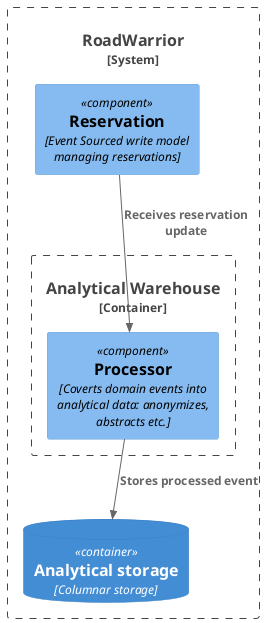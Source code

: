 @startuml
!include <c4/C4_Component.puml>

System_Boundary(roadwarrior, "RoadWarrior") {

    Container_Boundary(warehouse, "Analytical Warehouse") {
        Component(processor, "Processor", "Coverts domain events into analytical data: anonymizes, abstracts etc.")
    }

    ContainerDb(storage, "Analytical storage", "Columnar storage")

    Component(reservation, "Reservation", "Event Sourced write model managing reservations")
}

Rel(reservation, processor, "Receives reservation update")
Rel(processor, storage, "Stores processed event")

@enduml
